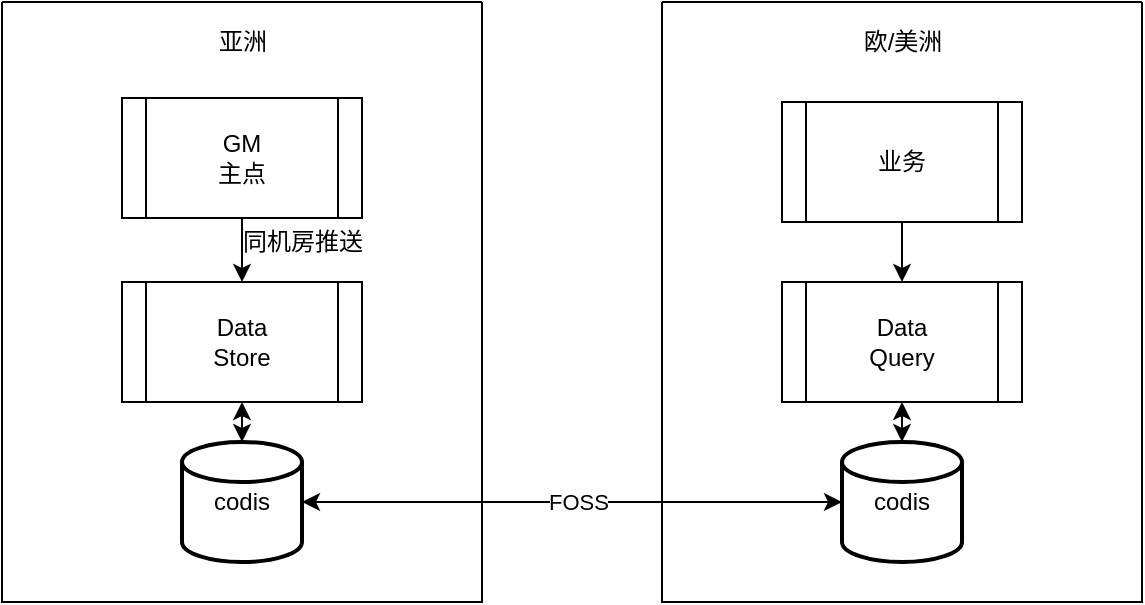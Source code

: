 <mxfile version="16.4.7" type="github"><diagram id="dE0KJhFs69BReP3-NwDw" name="Page-1"><mxGraphModel dx="1422" dy="771" grid="1" gridSize="10" guides="1" tooltips="1" connect="1" arrows="1" fold="1" page="1" pageScale="1" pageWidth="827" pageHeight="1169" math="0" shadow="0"><root><mxCell id="0"/><mxCell id="1" parent="0"/><mxCell id="a2aKRj5XqUTAodOvIzJf-3" style="edgeStyle=orthogonalEdgeStyle;orthogonalLoop=1;jettySize=auto;html=1;exitX=1;exitY=0.5;exitDx=0;exitDy=0;exitPerimeter=0;rounded=0;startArrow=classic;startFill=1;entryX=0;entryY=0.5;entryDx=0;entryDy=0;entryPerimeter=0;" edge="1" parent="1" source="a2aKRj5XqUTAodOvIzJf-5" target="a2aKRj5XqUTAodOvIzJf-6"><mxGeometry relative="1" as="geometry"><mxPoint x="560" y="570" as="targetPoint"/><mxPoint x="240" y="570" as="sourcePoint"/></mxGeometry></mxCell><mxCell id="a2aKRj5XqUTAodOvIzJf-4" value="FOSS" style="edgeLabel;html=1;align=center;verticalAlign=middle;resizable=0;points=[];" vertex="1" connectable="0" parent="a2aKRj5XqUTAodOvIzJf-3"><mxGeometry x="-0.119" y="-4" relative="1" as="geometry"><mxPoint x="19" y="-4" as="offset"/></mxGeometry></mxCell><mxCell id="a2aKRj5XqUTAodOvIzJf-7" value="" style="swimlane;startSize=0;" vertex="1" parent="1"><mxGeometry x="120" y="320" width="240" height="300" as="geometry"/></mxCell><mxCell id="a2aKRj5XqUTAodOvIzJf-5" value="codis" style="strokeWidth=2;html=1;shape=mxgraph.flowchart.database;whiteSpace=wrap;" vertex="1" parent="a2aKRj5XqUTAodOvIzJf-7"><mxGeometry x="90" y="220" width="60" height="60" as="geometry"/></mxCell><mxCell id="a2aKRj5XqUTAodOvIzJf-13" style="edgeStyle=orthogonalEdgeStyle;rounded=0;orthogonalLoop=1;jettySize=auto;html=1;exitX=0.5;exitY=1;exitDx=0;exitDy=0;entryX=0.5;entryY=0;entryDx=0;entryDy=0;entryPerimeter=0;startArrow=classic;startFill=1;" edge="1" parent="a2aKRj5XqUTAodOvIzJf-7" source="a2aKRj5XqUTAodOvIzJf-12" target="a2aKRj5XqUTAodOvIzJf-5"><mxGeometry relative="1" as="geometry"/></mxCell><mxCell id="a2aKRj5XqUTAodOvIzJf-12" value="Data&lt;br&gt;Store" style="shape=process;whiteSpace=wrap;html=1;backgroundOutline=1;" vertex="1" parent="a2aKRj5XqUTAodOvIzJf-7"><mxGeometry x="60" y="140" width="120" height="60" as="geometry"/></mxCell><mxCell id="a2aKRj5XqUTAodOvIzJf-18" style="edgeStyle=orthogonalEdgeStyle;rounded=0;orthogonalLoop=1;jettySize=auto;html=1;exitX=0.5;exitY=1;exitDx=0;exitDy=0;entryX=0.5;entryY=0;entryDx=0;entryDy=0;startArrow=none;startFill=0;" edge="1" parent="a2aKRj5XqUTAodOvIzJf-7" source="a2aKRj5XqUTAodOvIzJf-14" target="a2aKRj5XqUTAodOvIzJf-12"><mxGeometry relative="1" as="geometry"/></mxCell><mxCell id="a2aKRj5XqUTAodOvIzJf-14" value="GM&lt;br&gt;主点" style="shape=process;whiteSpace=wrap;html=1;backgroundOutline=1;" vertex="1" parent="a2aKRj5XqUTAodOvIzJf-7"><mxGeometry x="60" y="48" width="120" height="60" as="geometry"/></mxCell><mxCell id="a2aKRj5XqUTAodOvIzJf-19" value="同机房推送" style="text;html=1;align=center;verticalAlign=middle;resizable=0;points=[];autosize=1;strokeColor=none;fillColor=none;" vertex="1" parent="a2aKRj5XqUTAodOvIzJf-7"><mxGeometry x="110" y="110" width="80" height="20" as="geometry"/></mxCell><mxCell id="a2aKRj5XqUTAodOvIzJf-8" value="亚洲" style="text;html=1;align=center;verticalAlign=middle;resizable=0;points=[];autosize=1;strokeColor=none;fillColor=none;" vertex="1" parent="1"><mxGeometry x="220" y="330" width="40" height="20" as="geometry"/></mxCell><mxCell id="a2aKRj5XqUTAodOvIzJf-9" value="" style="swimlane;startSize=0;" vertex="1" parent="1"><mxGeometry x="450" y="320" width="240" height="300" as="geometry"><mxRectangle x="450" y="320" width="50" height="40" as="alternateBounds"/></mxGeometry></mxCell><mxCell id="a2aKRj5XqUTAodOvIzJf-17" style="edgeStyle=orthogonalEdgeStyle;rounded=0;orthogonalLoop=1;jettySize=auto;html=1;exitX=0.5;exitY=1;exitDx=0;exitDy=0;entryX=0.5;entryY=0;entryDx=0;entryDy=0;startArrow=none;startFill=0;" edge="1" parent="a2aKRj5XqUTAodOvIzJf-9" source="a2aKRj5XqUTAodOvIzJf-11" target="a2aKRj5XqUTAodOvIzJf-15"><mxGeometry relative="1" as="geometry"/></mxCell><mxCell id="a2aKRj5XqUTAodOvIzJf-11" value="业务" style="shape=process;whiteSpace=wrap;html=1;backgroundOutline=1;" vertex="1" parent="a2aKRj5XqUTAodOvIzJf-9"><mxGeometry x="60" y="50" width="120" height="60" as="geometry"/></mxCell><mxCell id="a2aKRj5XqUTAodOvIzJf-16" style="edgeStyle=orthogonalEdgeStyle;rounded=0;orthogonalLoop=1;jettySize=auto;html=1;exitX=0.5;exitY=1;exitDx=0;exitDy=0;entryX=0.5;entryY=0;entryDx=0;entryDy=0;entryPerimeter=0;startArrow=classic;startFill=1;" edge="1" parent="a2aKRj5XqUTAodOvIzJf-9" source="a2aKRj5XqUTAodOvIzJf-15" target="a2aKRj5XqUTAodOvIzJf-6"><mxGeometry relative="1" as="geometry"/></mxCell><mxCell id="a2aKRj5XqUTAodOvIzJf-15" value="Data&lt;br&gt;Query" style="shape=process;whiteSpace=wrap;html=1;backgroundOutline=1;" vertex="1" parent="a2aKRj5XqUTAodOvIzJf-9"><mxGeometry x="60" y="140" width="120" height="60" as="geometry"/></mxCell><mxCell id="a2aKRj5XqUTAodOvIzJf-6" value="codis" style="strokeWidth=2;html=1;shape=mxgraph.flowchart.database;whiteSpace=wrap;" vertex="1" parent="a2aKRj5XqUTAodOvIzJf-9"><mxGeometry x="90" y="220" width="60" height="60" as="geometry"/></mxCell><mxCell id="a2aKRj5XqUTAodOvIzJf-10" value="欧/美洲" style="text;html=1;align=center;verticalAlign=middle;resizable=0;points=[];autosize=1;strokeColor=none;fillColor=none;" vertex="1" parent="1"><mxGeometry x="545" y="330" width="50" height="20" as="geometry"/></mxCell></root></mxGraphModel></diagram></mxfile>